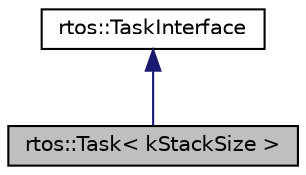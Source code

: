 digraph "rtos::Task&lt; kStackSize &gt;"
{
  edge [fontname="Helvetica",fontsize="10",labelfontname="Helvetica",labelfontsize="10"];
  node [fontname="Helvetica",fontsize="10",shape=record];
  Node1 [label="rtos::Task\< kStackSize \>",height=0.2,width=0.4,color="black", fillcolor="grey75", style="filled" fontcolor="black"];
  Node2 -> Node1 [dir="back",color="midnightblue",fontsize="10",style="solid",fontname="Helvetica"];
  Node2 [label="rtos::TaskInterface",height=0.2,width=0.4,color="black", fillcolor="white", style="filled",URL="$d4/d33/classrtos_1_1TaskInterface.html"];
}
